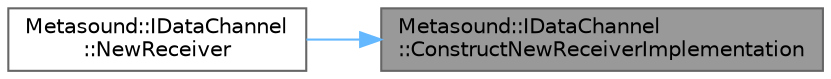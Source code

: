 digraph "Metasound::IDataChannel::ConstructNewReceiverImplementation"
{
 // INTERACTIVE_SVG=YES
 // LATEX_PDF_SIZE
  bgcolor="transparent";
  edge [fontname=Helvetica,fontsize=10,labelfontname=Helvetica,labelfontsize=10];
  node [fontname=Helvetica,fontsize=10,shape=box,height=0.2,width=0.4];
  rankdir="RL";
  Node1 [id="Node000001",label="Metasound::IDataChannel\l::ConstructNewReceiverImplementation",height=0.2,width=0.4,color="gray40", fillcolor="grey60", style="filled", fontcolor="black",tooltip=" "];
  Node1 -> Node2 [id="edge1_Node000001_Node000002",dir="back",color="steelblue1",style="solid",tooltip=" "];
  Node2 [id="Node000002",label="Metasound::IDataChannel\l::NewReceiver",height=0.2,width=0.4,color="grey40", fillcolor="white", style="filled",URL="$d9/d6b/classMetasound_1_1IDataChannel.html#a6e771c9b44b2bbd273553f12e582549c",tooltip=" "];
}
